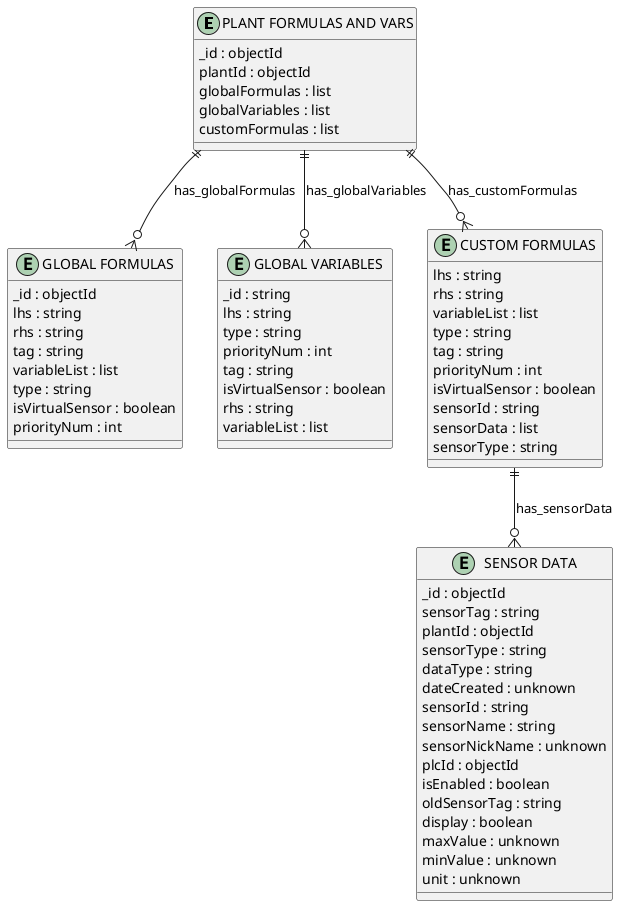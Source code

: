 @startuml PLANT_FORMULAS_AND_VARS_Diagram

entity "PLANT FORMULAS AND VARS" as PLANT_FORMULAS_AND_VARS {
  _id : objectId
  plantId : objectId
  globalFormulas : list
  globalVariables : list
  customFormulas : list
}

entity "GLOBAL FORMULAS" as GLOBAL_FORMULAS {
  _id : objectId
  lhs : string
  rhs : string
  tag : string
  variableList : list
  type : string
  isVirtualSensor : boolean
  priorityNum : int
}

entity "GLOBAL VARIABLES" as GLOBAL_VARIABLES {
  _id : string
  lhs : string
  type : string
  priorityNum : int
  tag : string
  isVirtualSensor : boolean
  rhs : string
  variableList : list
}

entity "CUSTOM FORMULAS" as CUSTOM_FORMULAS {
  lhs : string
  rhs : string
  variableList : list
  type : string
  tag : string
  priorityNum : int
  isVirtualSensor : boolean
  sensorId : string
  sensorData : list
  sensorType : string
}

entity "SENSOR DATA" as SENSOR_DATA {
  _id : objectId
  sensorTag : string
  plantId : objectId
  sensorType : string
  dataType : string
  dateCreated : unknown
  sensorId : string
  sensorName : string
  sensorNickName : unknown
  plcId : objectId
  isEnabled : boolean
  oldSensorTag : string
  display : boolean
  maxValue : unknown
  minValue : unknown
  unit : unknown
}

' // Relationships
PLANT_FORMULAS_AND_VARS ||--o{ GLOBAL_FORMULAS : has_globalFormulas
PLANT_FORMULAS_AND_VARS ||--o{ GLOBAL_VARIABLES : has_globalVariables
PLANT_FORMULAS_AND_VARS ||--o{ CUSTOM_FORMULAS : has_customFormulas
CUSTOM_FORMULAS ||--o{ SENSOR_DATA : has_sensorData
@enduml